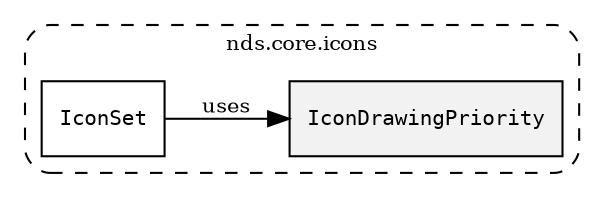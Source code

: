 /**
 * This dot file creates symbol collaboration diagram for IconDrawingPriority.
 */
digraph ZSERIO
{
    node [shape=box, fontsize=10];
    rankdir="LR";
    fontsize=10;
    tooltip="IconDrawingPriority collaboration diagram";

    subgraph "cluster_nds.core.icons"
    {
        style="dashed, rounded";
        label="nds.core.icons";
        tooltip="Package nds.core.icons";
        href="../../../content/packages/nds.core.icons.html#Package-nds-core-icons";
        target="_parent";

        "IconDrawingPriority" [style="filled", fillcolor="#0000000D", target="_parent", label=<<font face="monospace"><table align="center" border="0" cellspacing="0" cellpadding="0"><tr><td href="../../../content/packages/nds.core.icons.html#Subtype-IconDrawingPriority" title="Subtype defined in nds.core.icons">IconDrawingPriority</td></tr></table></font>>];
        "IconSet" [target="_parent", label=<<font face="monospace"><table align="center" border="0" cellspacing="0" cellpadding="0"><tr><td href="../../../content/packages/nds.core.icons.html#Structure-IconSet" title="Structure defined in nds.core.icons">IconSet</td></tr></table></font>>];
    }

    "IconSet" -> "IconDrawingPriority" [label="uses", fontsize=10];
}
